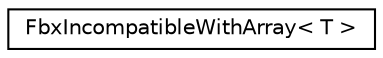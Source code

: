 digraph "クラス階層図"
{
  edge [fontname="Helvetica",fontsize="10",labelfontname="Helvetica",labelfontsize="10"];
  node [fontname="Helvetica",fontsize="10",shape=record];
  rankdir="LR";
  Node0 [label="FbxIncompatibleWithArray\< T \>",height=0.2,width=0.4,color="black", fillcolor="white", style="filled",URL="$struct_fbx_incompatible_with_array.html"];
}

